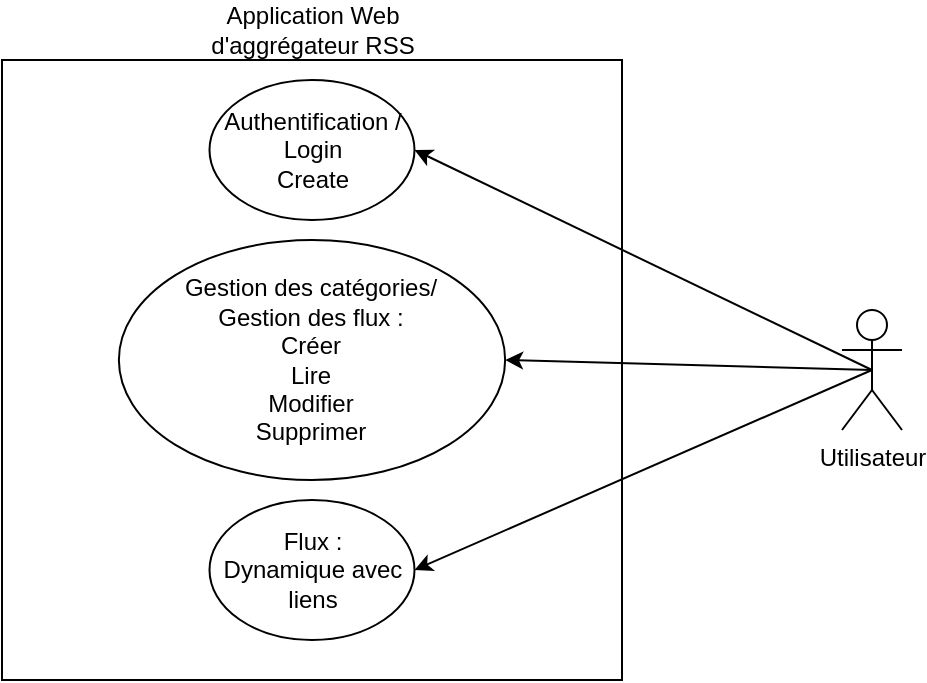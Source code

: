 <mxfile version="24.3.0" type="device">
  <diagram name="Page-1" id="-9rCuACRTCd_MjDP4duQ">
    <mxGraphModel dx="1050" dy="530" grid="1" gridSize="10" guides="1" tooltips="1" connect="1" arrows="1" fold="1" page="1" pageScale="1" pageWidth="850" pageHeight="1100" math="0" shadow="0">
      <root>
        <mxCell id="0" />
        <mxCell id="1" parent="0" />
        <mxCell id="R6c0TeeFy3OxiM7cWo2J-1" value="" style="rounded=0;whiteSpace=wrap;html=1;" parent="1" vertex="1">
          <mxGeometry x="150" y="70" width="310" height="310" as="geometry" />
        </mxCell>
        <mxCell id="R6c0TeeFy3OxiM7cWo2J-3" value="&lt;div&gt;Application Web d&#39;aggrégateur RSS&lt;/div&gt;" style="text;html=1;align=center;verticalAlign=middle;whiteSpace=wrap;rounded=0;" parent="1" vertex="1">
          <mxGeometry x="247.5" y="40" width="115" height="30" as="geometry" />
        </mxCell>
        <mxCell id="R6c0TeeFy3OxiM7cWo2J-4" value="&lt;div&gt;Utilisateur&lt;/div&gt;" style="shape=umlActor;verticalLabelPosition=bottom;verticalAlign=top;html=1;outlineConnect=0;" parent="1" vertex="1">
          <mxGeometry x="570" y="195" width="30" height="60" as="geometry" />
        </mxCell>
        <mxCell id="R6c0TeeFy3OxiM7cWo2J-6" value="Authentification / Login&lt;br&gt;Create" style="ellipse;whiteSpace=wrap;html=1;" parent="1" vertex="1">
          <mxGeometry x="253.75" y="80" width="102.5" height="70" as="geometry" />
        </mxCell>
        <mxCell id="R6c0TeeFy3OxiM7cWo2J-7" value="Gestion des catégories/&lt;br&gt;Gestion des flux :&lt;br&gt;Créer&lt;br&gt;Lire&lt;br&gt;Modifier&lt;br&gt;Supprimer" style="ellipse;whiteSpace=wrap;html=1;" parent="1" vertex="1">
          <mxGeometry x="208.44" y="160" width="193.13" height="120" as="geometry" />
        </mxCell>
        <mxCell id="R6c0TeeFy3OxiM7cWo2J-9" value="Flux :&lt;br&gt;Dynamique avec liens" style="ellipse;whiteSpace=wrap;html=1;" parent="1" vertex="1">
          <mxGeometry x="253.75" y="290" width="102.5" height="70" as="geometry" />
        </mxCell>
        <mxCell id="R6c0TeeFy3OxiM7cWo2J-16" value="" style="endArrow=classic;html=1;rounded=0;entryX=1;entryY=0.5;entryDx=0;entryDy=0;exitX=0.5;exitY=0.5;exitDx=0;exitDy=0;exitPerimeter=0;" parent="1" target="R6c0TeeFy3OxiM7cWo2J-9" edge="1" source="R6c0TeeFy3OxiM7cWo2J-4">
          <mxGeometry width="50" height="50" relative="1" as="geometry">
            <mxPoint x="560" y="300" as="sourcePoint" />
            <mxPoint x="412" y="440" as="targetPoint" />
          </mxGeometry>
        </mxCell>
        <mxCell id="R6c0TeeFy3OxiM7cWo2J-17" value="" style="endArrow=classic;html=1;rounded=0;entryX=1;entryY=0.5;entryDx=0;entryDy=0;exitX=0.5;exitY=0.5;exitDx=0;exitDy=0;exitPerimeter=0;" parent="1" target="R6c0TeeFy3OxiM7cWo2J-7" edge="1" source="R6c0TeeFy3OxiM7cWo2J-4">
          <mxGeometry width="50" height="50" relative="1" as="geometry">
            <mxPoint x="560" y="300" as="sourcePoint" />
            <mxPoint x="366" y="335" as="targetPoint" />
          </mxGeometry>
        </mxCell>
        <mxCell id="R6c0TeeFy3OxiM7cWo2J-18" value="" style="endArrow=classic;html=1;rounded=0;entryX=1;entryY=0.5;entryDx=0;entryDy=0;exitX=0.5;exitY=0.5;exitDx=0;exitDy=0;exitPerimeter=0;" parent="1" target="R6c0TeeFy3OxiM7cWo2J-6" edge="1" source="R6c0TeeFy3OxiM7cWo2J-4">
          <mxGeometry width="50" height="50" relative="1" as="geometry">
            <mxPoint x="560" y="300" as="sourcePoint" />
            <mxPoint x="412" y="230" as="targetPoint" />
          </mxGeometry>
        </mxCell>
      </root>
    </mxGraphModel>
  </diagram>
</mxfile>
